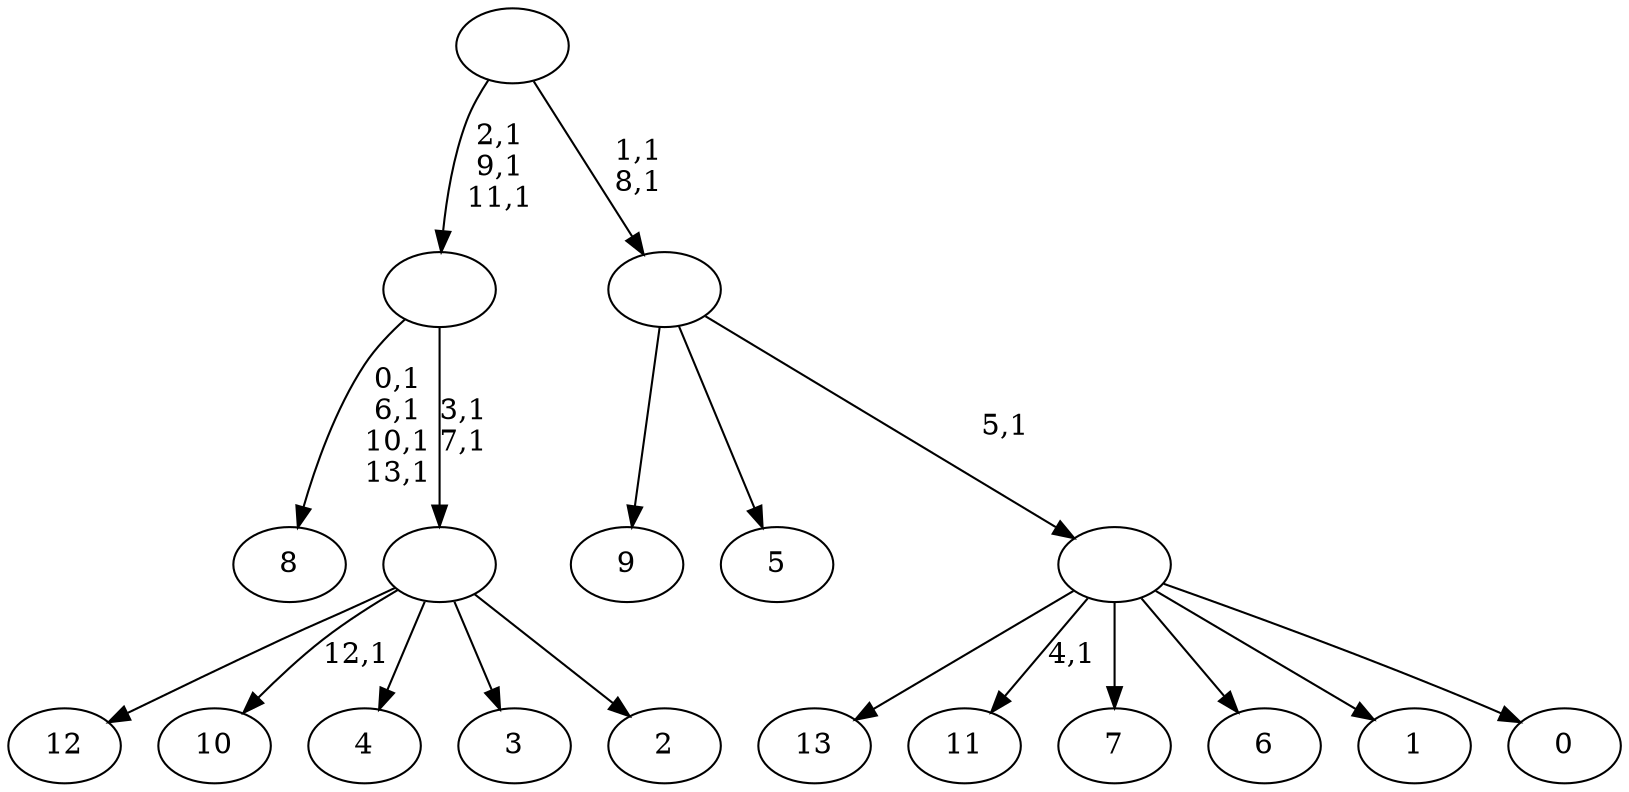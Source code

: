 digraph T {
	28 [label="13"]
	27 [label="12"]
	26 [label="11"]
	24 [label="10"]
	22 [label="9"]
	21 [label="8"]
	16 [label="7"]
	15 [label="6"]
	14 [label="5"]
	13 [label="4"]
	12 [label="3"]
	11 [label="2"]
	10 [label=""]
	8 [label=""]
	5 [label="1"]
	4 [label="0"]
	3 [label=""]
	2 [label=""]
	0 [label=""]
	10 -> 24 [label="12,1"]
	10 -> 27 [label=""]
	10 -> 13 [label=""]
	10 -> 12 [label=""]
	10 -> 11 [label=""]
	8 -> 10 [label="3,1\n7,1"]
	8 -> 21 [label="0,1\n6,1\n10,1\n13,1"]
	3 -> 26 [label="4,1"]
	3 -> 28 [label=""]
	3 -> 16 [label=""]
	3 -> 15 [label=""]
	3 -> 5 [label=""]
	3 -> 4 [label=""]
	2 -> 22 [label=""]
	2 -> 14 [label=""]
	2 -> 3 [label="5,1"]
	0 -> 2 [label="1,1\n8,1"]
	0 -> 8 [label="2,1\n9,1\n11,1"]
}
